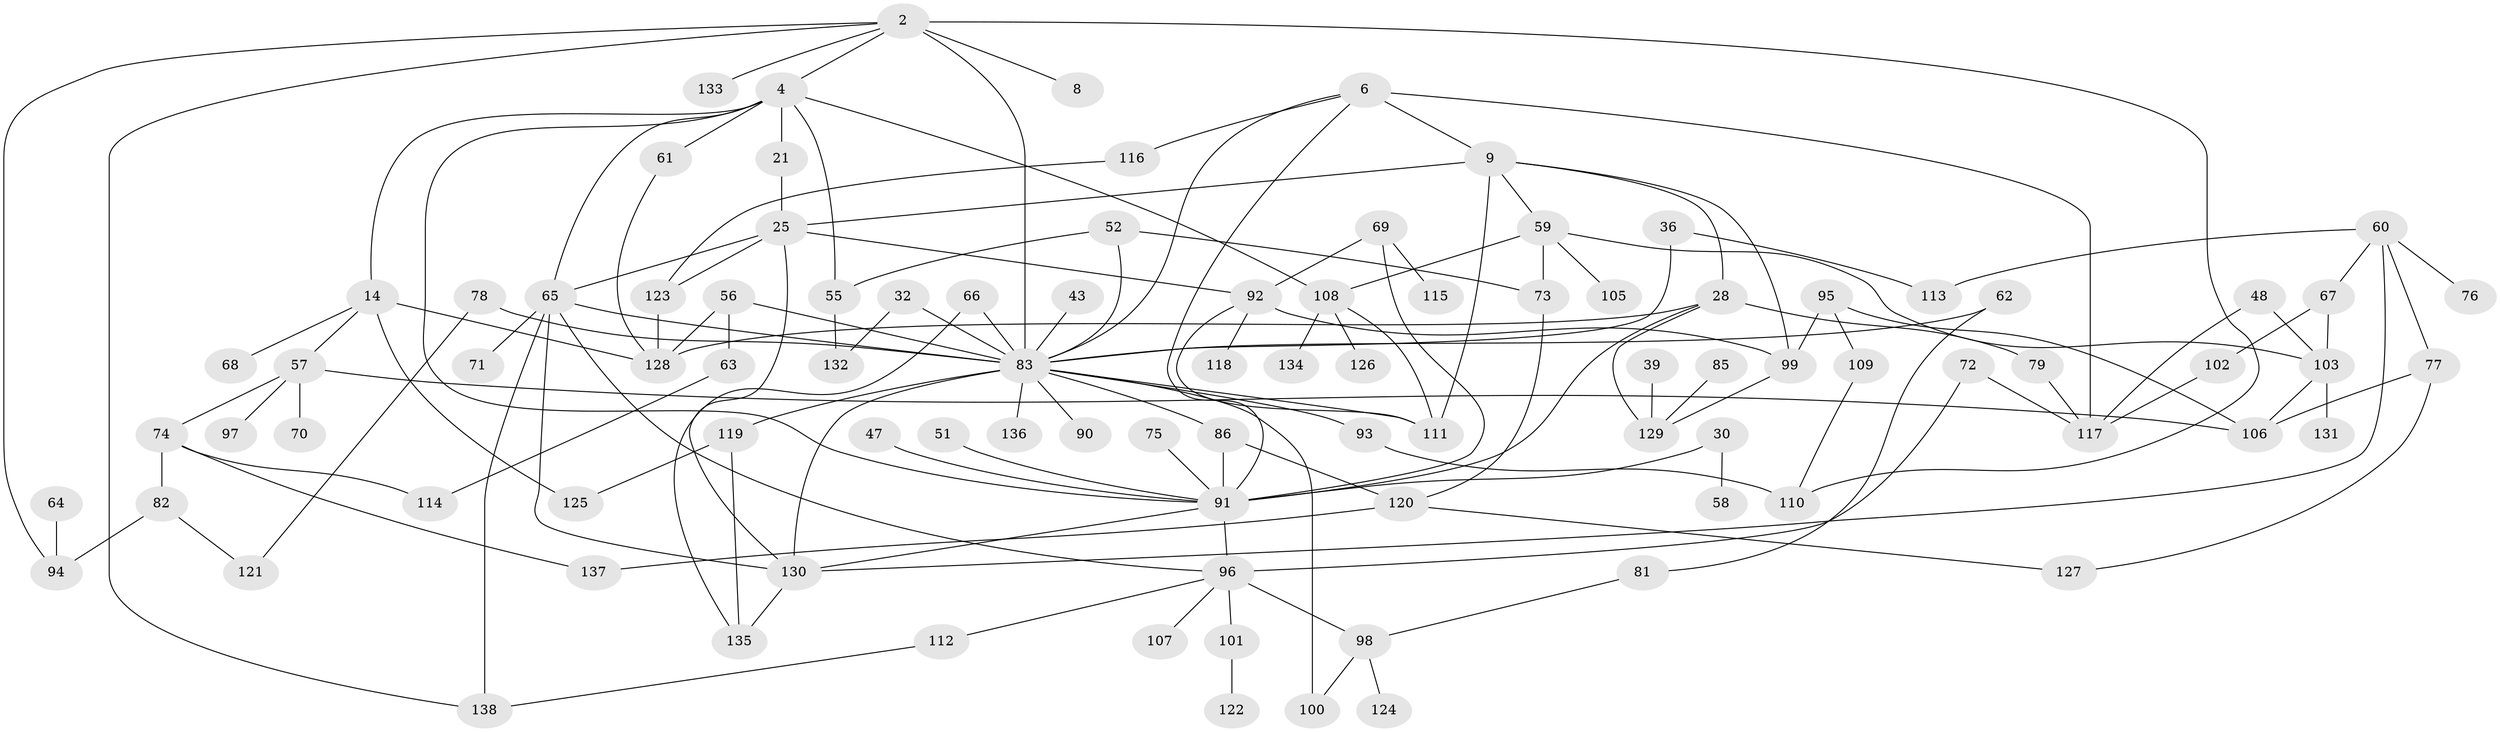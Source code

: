 // original degree distribution, {5: 0.10144927536231885, 7: 0.021739130434782608, 8: 0.007246376811594203, 10: 0.007246376811594203, 6: 0.050724637681159424, 1: 0.2028985507246377, 3: 0.2391304347826087, 4: 0.08695652173913043, 2: 0.2826086956521739}
// Generated by graph-tools (version 1.1) at 2025/45/03/04/25 21:45:39]
// undirected, 96 vertices, 144 edges
graph export_dot {
graph [start="1"]
  node [color=gray90,style=filled];
  2 [super="+1"];
  4;
  6;
  8;
  9;
  14;
  21;
  25 [super="+11"];
  28 [super="+7"];
  30;
  32;
  36;
  39;
  43;
  47;
  48;
  51;
  52 [super="+40"];
  55;
  56 [super="+41"];
  57 [super="+46"];
  58;
  59 [super="+27"];
  60;
  61;
  62;
  63;
  64;
  65 [super="+37"];
  66;
  67;
  68;
  69;
  70;
  71;
  72;
  73;
  74;
  75;
  76;
  77;
  78;
  79;
  81;
  82;
  83 [super="+54+50+49"];
  85;
  86;
  90;
  91 [super="+12+88"];
  92 [super="+89"];
  93;
  94 [super="+42"];
  95;
  96 [super="+24+53"];
  97;
  98;
  99 [super="+34+87"];
  100;
  101;
  102;
  103 [super="+35"];
  105;
  106;
  107;
  108 [super="+38"];
  109;
  110 [super="+13"];
  111 [super="+80"];
  112;
  113;
  114;
  115;
  116;
  117 [super="+45"];
  118;
  119;
  120;
  121;
  122;
  123;
  124;
  125 [super="+104"];
  126;
  127;
  128;
  129 [super="+33+23"];
  130 [super="+84"];
  131;
  132;
  133;
  134;
  135;
  136;
  137;
  138;
  2 -- 4 [weight=2];
  2 -- 138;
  2 -- 133;
  2 -- 8;
  2 -- 110;
  2 -- 94;
  2 -- 83 [weight=3];
  4 -- 14;
  4 -- 55;
  4 -- 61;
  4 -- 65;
  4 -- 21;
  4 -- 91 [weight=2];
  4 -- 108;
  6 -- 9;
  6 -- 116;
  6 -- 117 [weight=2];
  6 -- 91;
  6 -- 83;
  9 -- 25 [weight=2];
  9 -- 28;
  9 -- 59;
  9 -- 99;
  9 -- 111;
  14 -- 68;
  14 -- 125 [weight=2];
  14 -- 128;
  14 -- 57;
  21 -- 25;
  25 -- 123;
  25 -- 92 [weight=2];
  25 -- 65;
  25 -- 130;
  28 -- 79;
  28 -- 128;
  28 -- 91 [weight=2];
  28 -- 129 [weight=2];
  30 -- 58;
  30 -- 91;
  32 -- 132;
  32 -- 83;
  36 -- 113;
  36 -- 83;
  39 -- 129;
  43 -- 83;
  47 -- 91;
  48 -- 103;
  48 -- 117;
  51 -- 91;
  52 -- 55;
  52 -- 73;
  52 -- 83;
  55 -- 132;
  56 -- 63;
  56 -- 128;
  56 -- 83;
  57 -- 97;
  57 -- 106;
  57 -- 74;
  57 -- 70;
  59 -- 73;
  59 -- 105;
  59 -- 108;
  59 -- 103;
  60 -- 67;
  60 -- 76;
  60 -- 77;
  60 -- 113;
  60 -- 130;
  61 -- 128;
  62 -- 81;
  62 -- 83;
  63 -- 114;
  64 -- 94;
  65 -- 130;
  65 -- 138;
  65 -- 96;
  65 -- 71;
  65 -- 83;
  66 -- 135;
  66 -- 83;
  67 -- 102;
  67 -- 103;
  69 -- 115;
  69 -- 92;
  69 -- 91;
  72 -- 117;
  72 -- 96;
  73 -- 120;
  74 -- 82;
  74 -- 114;
  74 -- 137;
  75 -- 91;
  77 -- 127;
  77 -- 106;
  78 -- 121;
  78 -- 83;
  79 -- 117;
  81 -- 98;
  82 -- 94;
  82 -- 121;
  83 -- 111 [weight=2];
  83 -- 86;
  83 -- 130 [weight=2];
  83 -- 119;
  83 -- 136 [weight=2];
  83 -- 90;
  83 -- 100;
  83 -- 93;
  85 -- 129;
  86 -- 120;
  86 -- 91;
  91 -- 96;
  91 -- 130;
  92 -- 118;
  92 -- 111;
  92 -- 99 [weight=2];
  93 -- 110;
  95 -- 106;
  95 -- 109;
  95 -- 99;
  96 -- 112;
  96 -- 98 [weight=2];
  96 -- 107;
  96 -- 101;
  98 -- 124;
  98 -- 100;
  99 -- 129 [weight=2];
  101 -- 122;
  102 -- 117;
  103 -- 131;
  103 -- 106;
  108 -- 126;
  108 -- 134;
  108 -- 111;
  109 -- 110;
  112 -- 138;
  116 -- 123;
  119 -- 135;
  119 -- 125;
  120 -- 127;
  120 -- 137;
  123 -- 128;
  130 -- 135;
}
